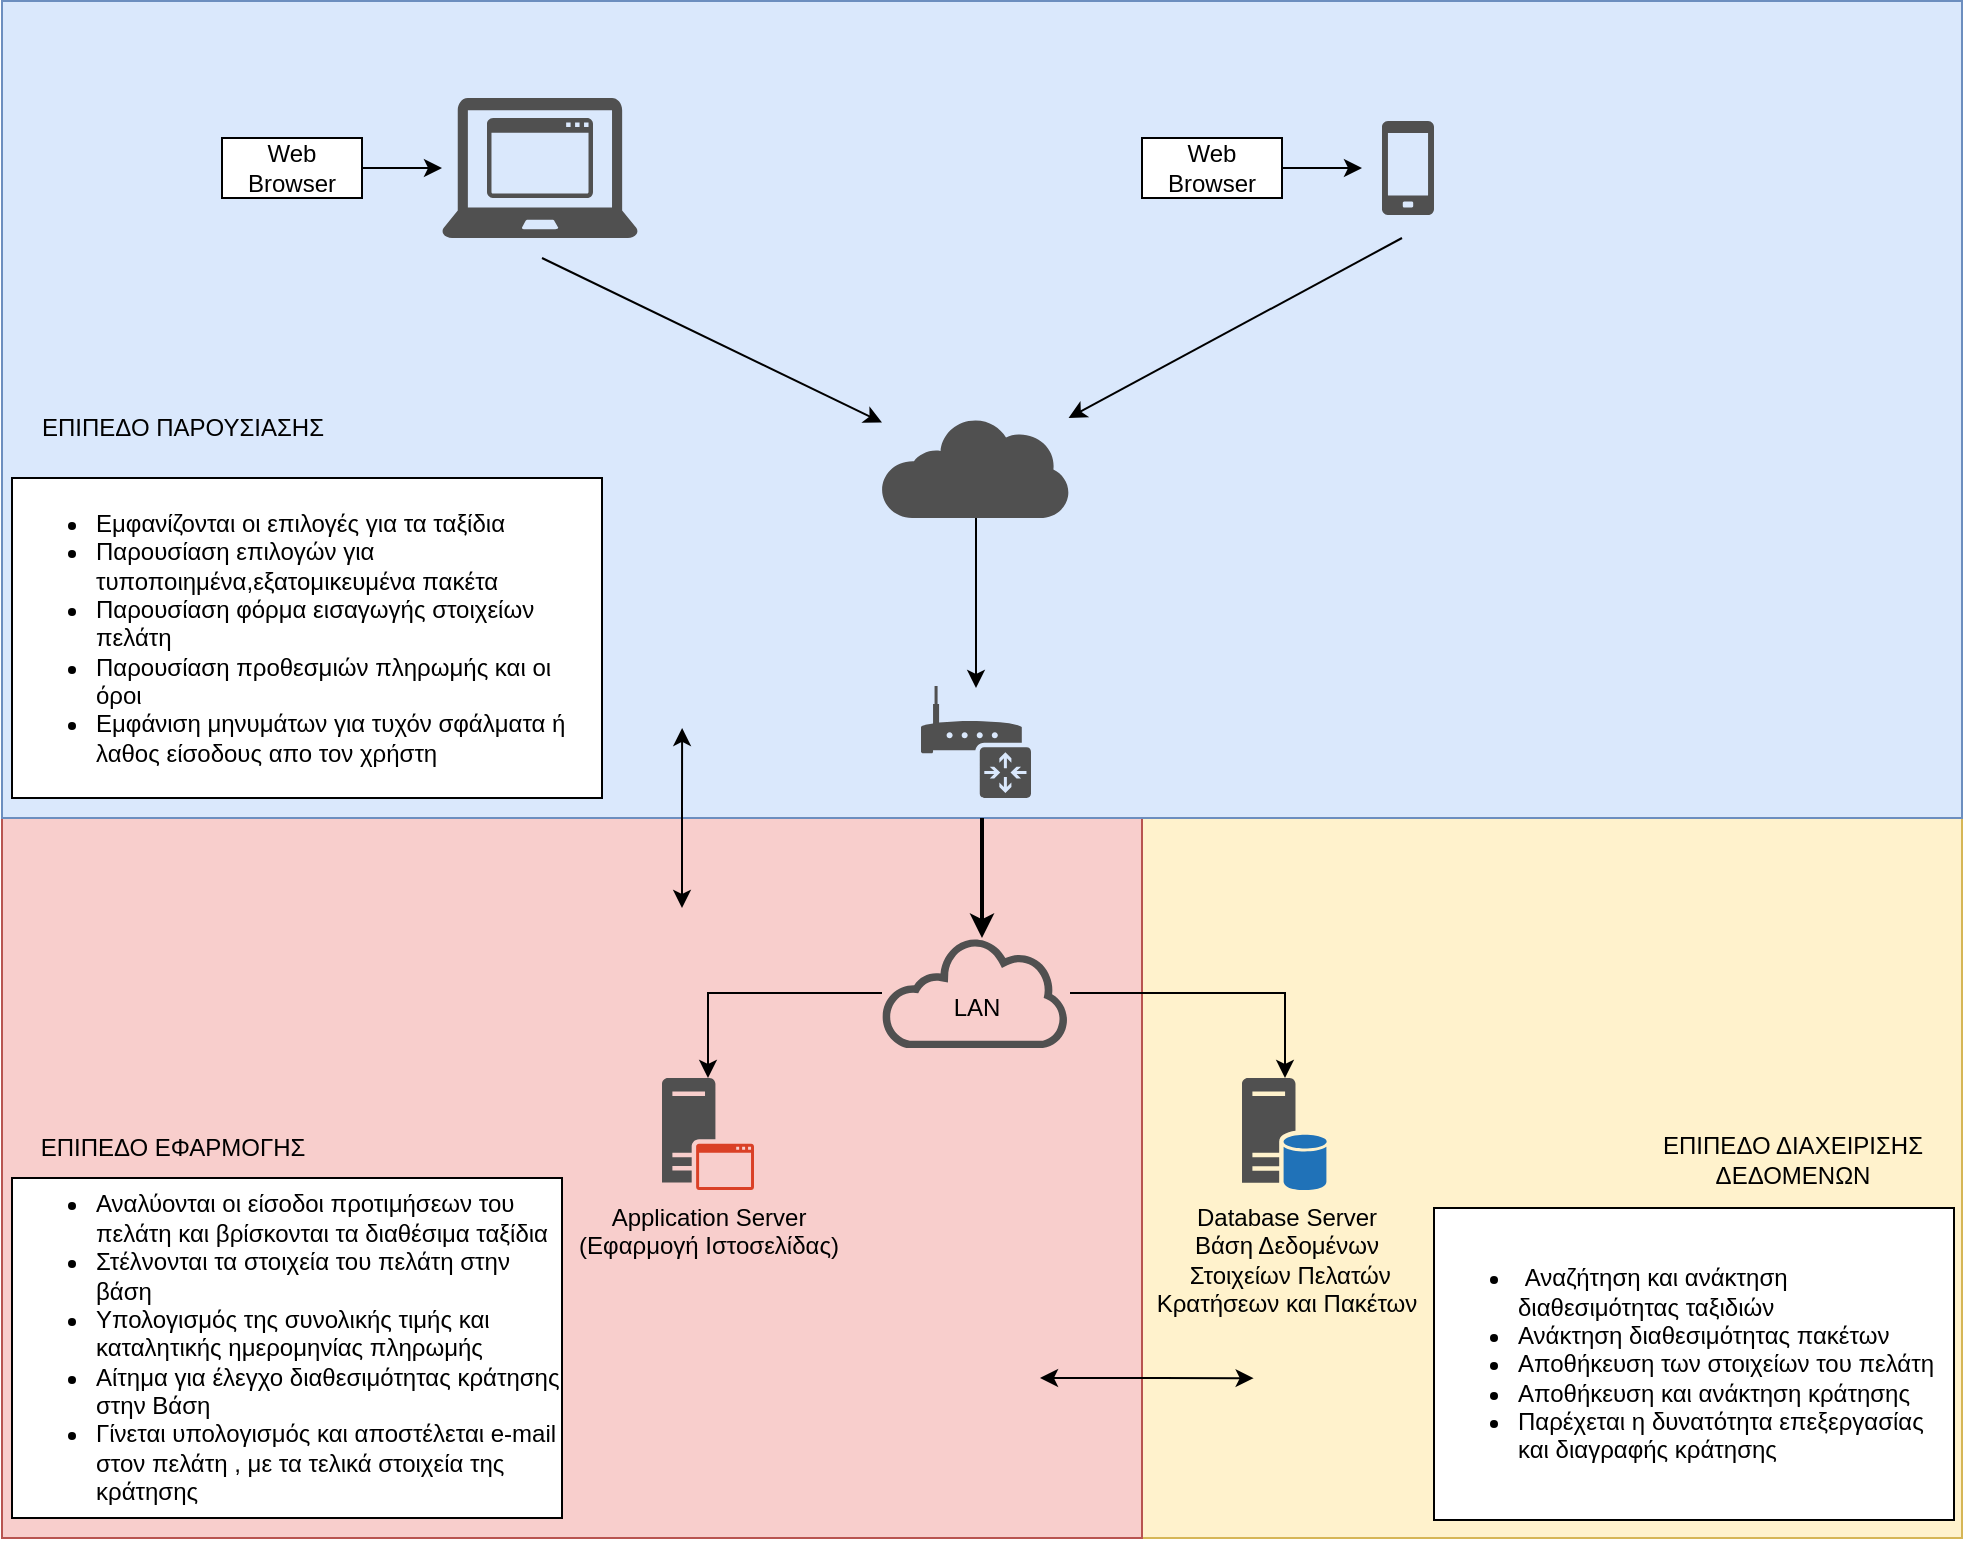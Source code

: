 <mxfile version="20.7.4" type="device"><diagram id="vkpB6A9pmWfQegCJOj0H" name="Page-1"><mxGraphModel dx="1502" dy="711" grid="1" gridSize="10" guides="1" tooltips="1" connect="1" arrows="1" fold="1" page="1" pageScale="1" pageWidth="1100" pageHeight="850" math="0" shadow="0"><root><mxCell id="0"/><mxCell id="1" parent="0"/><mxCell id="4_1V2-lweo6nQwTT0UMi-43" value="" style="rounded=0;whiteSpace=wrap;html=1;fillColor=#fff2cc;strokeColor=#d6b656;" parent="1" vertex="1"><mxGeometry x="570" y="410" width="410" height="360" as="geometry"/></mxCell><mxCell id="4_1V2-lweo6nQwTT0UMi-42" value="" style="rounded=0;whiteSpace=wrap;html=1;fillColor=#f8cecc;strokeColor=#b85450;" parent="1" vertex="1"><mxGeometry y="410" width="570" height="360" as="geometry"/></mxCell><mxCell id="4_1V2-lweo6nQwTT0UMi-41" value="" style="rounded=0;whiteSpace=wrap;html=1;fillColor=#dae8fc;strokeColor=#6c8ebf;" parent="1" vertex="1"><mxGeometry y="1.5" width="980" height="408.5" as="geometry"/></mxCell><mxCell id="4_1V2-lweo6nQwTT0UMi-5" value="" style="sketch=0;pointerEvents=1;shadow=0;dashed=0;html=1;strokeColor=none;fillColor=#505050;labelPosition=center;verticalLabelPosition=bottom;verticalAlign=top;outlineConnect=0;align=center;shape=mxgraph.office.concepts.application_generic;" parent="1" vertex="1"><mxGeometry x="242.5" y="60" width="53" height="40" as="geometry"/></mxCell><mxCell id="4_1V2-lweo6nQwTT0UMi-6" value="" style="sketch=0;pointerEvents=1;shadow=0;dashed=0;html=1;strokeColor=none;fillColor=#505050;labelPosition=center;verticalLabelPosition=bottom;verticalAlign=top;outlineConnect=0;align=center;shape=mxgraph.office.devices.laptop;" parent="1" vertex="1"><mxGeometry x="220" y="50" width="98" height="70" as="geometry"/></mxCell><mxCell id="4_1V2-lweo6nQwTT0UMi-8" value="" style="sketch=0;pointerEvents=1;shadow=0;dashed=0;html=1;strokeColor=none;fillColor=#505050;labelPosition=center;verticalLabelPosition=bottom;verticalAlign=top;outlineConnect=0;align=center;shape=mxgraph.office.devices.cell_phone_generic;" parent="1" vertex="1"><mxGeometry x="690" y="61.5" width="26" height="47" as="geometry"/></mxCell><mxCell id="4_1V2-lweo6nQwTT0UMi-12" style="edgeStyle=orthogonalEdgeStyle;rounded=0;orthogonalLoop=1;jettySize=auto;html=1;exitX=1;exitY=0.5;exitDx=0;exitDy=0;" parent="1" source="4_1V2-lweo6nQwTT0UMi-10" target="4_1V2-lweo6nQwTT0UMi-6" edge="1"><mxGeometry relative="1" as="geometry"/></mxCell><mxCell id="4_1V2-lweo6nQwTT0UMi-10" value="Web Browser" style="rounded=0;whiteSpace=wrap;html=1;" parent="1" vertex="1"><mxGeometry x="110" y="70" width="70" height="30" as="geometry"/></mxCell><mxCell id="4_1V2-lweo6nQwTT0UMi-13" style="edgeStyle=orthogonalEdgeStyle;rounded=0;orthogonalLoop=1;jettySize=auto;html=1;exitX=1;exitY=0.5;exitDx=0;exitDy=0;" parent="1" source="4_1V2-lweo6nQwTT0UMi-14" edge="1"><mxGeometry relative="1" as="geometry"><mxPoint x="680.0" y="85" as="targetPoint"/></mxGeometry></mxCell><mxCell id="4_1V2-lweo6nQwTT0UMi-14" value="Web Browser" style="rounded=0;whiteSpace=wrap;html=1;" parent="1" vertex="1"><mxGeometry x="570" y="70" width="70" height="30" as="geometry"/></mxCell><mxCell id="4_1V2-lweo6nQwTT0UMi-17" value="&lt;ul&gt;&lt;li&gt;&lt;span style=&quot;background-color: initial;&quot;&gt;Εμφανίζονται οι επιλογές για τα ταξίδια&lt;/span&gt;&lt;/li&gt;&lt;li&gt;&lt;span style=&quot;background-color: initial;&quot;&gt;Παρουσίαση επιλογών&amp;nbsp;για τυποποιημένα,εξατομικευμένα πακέτα&lt;/span&gt;&lt;/li&gt;&lt;li&gt;Παρουσίαση φόρμα εισαγωγής στοιχείων πελάτη&lt;/li&gt;&lt;li&gt;&lt;span style=&quot;background-color: initial;&quot;&gt;Παρουσίαση&amp;nbsp;προθεσμιών πληρωμής και οι όροι&lt;/span&gt;&lt;/li&gt;&lt;li&gt;&lt;span style=&quot;background-color: initial;&quot;&gt;Εμφάνιση μηνυμάτων για τυχόν σφάλματα ή λαθος είσοδους απο τον χρήστη&lt;/span&gt;&lt;/li&gt;&lt;/ul&gt;" style="rounded=0;whiteSpace=wrap;html=1;align=left;" parent="1" vertex="1"><mxGeometry x="5" y="240" width="295" height="160" as="geometry"/></mxCell><mxCell id="4_1V2-lweo6nQwTT0UMi-1" value="ΕΠΙΠΕΔΟ ΠΑΡΟΥΣΙΑΣΗΣ" style="text;html=1;align=center;verticalAlign=middle;resizable=0;points=[];autosize=1;strokeColor=none;fillColor=none;" parent="1" vertex="1"><mxGeometry x="10" y="200" width="160" height="30" as="geometry"/></mxCell><mxCell id="4_1V2-lweo6nQwTT0UMi-27" style="edgeStyle=orthogonalEdgeStyle;rounded=0;orthogonalLoop=1;jettySize=auto;html=1;" parent="1" source="4_1V2-lweo6nQwTT0UMi-18" edge="1"><mxGeometry relative="1" as="geometry"><mxPoint x="487" y="345" as="targetPoint"/></mxGeometry></mxCell><mxCell id="4_1V2-lweo6nQwTT0UMi-18" value="" style="sketch=0;pointerEvents=1;shadow=0;dashed=0;html=1;strokeColor=none;fillColor=#505050;labelPosition=center;verticalLabelPosition=bottom;outlineConnect=0;verticalAlign=top;align=center;shape=mxgraph.office.clouds.private_cloud;" parent="1" vertex="1"><mxGeometry x="440" y="210" width="94" height="50" as="geometry"/></mxCell><mxCell id="4_1V2-lweo6nQwTT0UMi-19" value="" style="endArrow=classic;html=1;rounded=0;" parent="1" target="4_1V2-lweo6nQwTT0UMi-18" edge="1"><mxGeometry width="50" height="50" relative="1" as="geometry"><mxPoint x="270" y="130" as="sourcePoint"/><mxPoint x="420" y="190" as="targetPoint"/></mxGeometry></mxCell><mxCell id="4_1V2-lweo6nQwTT0UMi-20" value="" style="endArrow=classic;html=1;rounded=0;" parent="1" target="4_1V2-lweo6nQwTT0UMi-18" edge="1"><mxGeometry width="50" height="50" relative="1" as="geometry"><mxPoint x="700" y="120" as="sourcePoint"/><mxPoint x="450.0" y="224.217" as="targetPoint"/></mxGeometry></mxCell><mxCell id="4_1V2-lweo6nQwTT0UMi-34" style="edgeStyle=orthogonalEdgeStyle;rounded=0;orthogonalLoop=1;jettySize=auto;html=1;" parent="1" source="4_1V2-lweo6nQwTT0UMi-22" target="4_1V2-lweo6nQwTT0UMi-29" edge="1"><mxGeometry relative="1" as="geometry"/></mxCell><mxCell id="4_1V2-lweo6nQwTT0UMi-22" value="" style="sketch=0;pointerEvents=1;shadow=0;dashed=0;html=1;strokeColor=none;fillColor=#505050;labelPosition=center;verticalLabelPosition=bottom;outlineConnect=0;verticalAlign=top;align=center;shape=mxgraph.office.clouds.cloud;" parent="1" vertex="1"><mxGeometry x="440" y="470" width="94" height="55" as="geometry"/></mxCell><mxCell id="4_1V2-lweo6nQwTT0UMi-38" style="edgeStyle=orthogonalEdgeStyle;rounded=0;orthogonalLoop=1;jettySize=auto;html=1;" parent="1" source="4_1V2-lweo6nQwTT0UMi-22" target="4_1V2-lweo6nQwTT0UMi-35" edge="1"><mxGeometry relative="1" as="geometry"/></mxCell><mxCell id="4_1V2-lweo6nQwTT0UMi-23" value="LAN" style="text;html=1;align=center;verticalAlign=middle;resizable=0;points=[];autosize=1;strokeColor=none;fillColor=none;" parent="1" vertex="1"><mxGeometry x="462" y="490" width="50" height="30" as="geometry"/></mxCell><mxCell id="4_1V2-lweo6nQwTT0UMi-28" style="edgeStyle=orthogonalEdgeStyle;rounded=0;orthogonalLoop=1;jettySize=auto;html=1;strokeWidth=2;" parent="1" target="4_1V2-lweo6nQwTT0UMi-22" edge="1"><mxGeometry relative="1" as="geometry"><mxPoint x="490" y="410" as="sourcePoint"/><Array as="points"><mxPoint x="490" y="440"/><mxPoint x="490" y="440"/></Array></mxGeometry></mxCell><mxCell id="4_1V2-lweo6nQwTT0UMi-24" value="" style="sketch=0;pointerEvents=1;shadow=0;dashed=0;html=1;strokeColor=none;fillColor=#505050;labelPosition=center;verticalLabelPosition=bottom;verticalAlign=top;outlineConnect=0;align=center;shape=mxgraph.office.devices.router;" parent="1" vertex="1"><mxGeometry x="459.5" y="344" width="55" height="56" as="geometry"/></mxCell><mxCell id="4_1V2-lweo6nQwTT0UMi-29" value="Application Server&lt;br&gt;(Εφαρμογή Ιστοσελίδας)" style="sketch=0;pointerEvents=1;shadow=0;dashed=0;html=1;strokeColor=none;fillColor=#505050;labelPosition=center;verticalLabelPosition=bottom;verticalAlign=top;outlineConnect=0;align=center;shape=mxgraph.office.servers.application_server_orange;" parent="1" vertex="1"><mxGeometry x="330" y="540" width="46" height="56" as="geometry"/></mxCell><mxCell id="4_1V2-lweo6nQwTT0UMi-35" value="Database Server&lt;br&gt;Βάση Δεδομένων&lt;br&gt;&amp;nbsp;Στοιχείων Πελατών&lt;br&gt;Κρατήσεων και Πακέτων" style="sketch=0;pointerEvents=1;shadow=0;dashed=0;html=1;strokeColor=none;fillColor=#505050;labelPosition=center;verticalLabelPosition=bottom;verticalAlign=top;outlineConnect=0;align=center;shape=mxgraph.office.servers.database_server_blue;" parent="1" vertex="1"><mxGeometry x="620" y="540" width="43" height="56" as="geometry"/></mxCell><mxCell id="4_1V2-lweo6nQwTT0UMi-39" value="ΕΠΙΠΕΔΟ ΕΦΑΡΜΟΓΗΣ" style="text;html=1;align=center;verticalAlign=middle;resizable=0;points=[];autosize=1;strokeColor=none;fillColor=none;" parent="1" vertex="1"><mxGeometry x="5" y="560" width="160" height="30" as="geometry"/></mxCell><mxCell id="4_1V2-lweo6nQwTT0UMi-40" value="&lt;ul&gt;&lt;li&gt;Αναλύονται οι είσοδοι προτιμήσεων του πελάτη και βρίσκονται τα διαθέσιμα ταξίδια&lt;/li&gt;&lt;li&gt;Στέλνονται τα στοιχεία του πελάτη στην βάση&lt;/li&gt;&lt;li&gt;Υπολογισμός της συνολικής τιμής και καταλητικής ημερομηνίας πληρωμής&lt;/li&gt;&lt;li&gt;Αίτημα για έλεγχο διαθεσιμότητας κράτησης στην Βάση&lt;/li&gt;&lt;li&gt;Γίνεται υπολογισμός και αποστέλεται e-mail στον πελάτη , με τα τελικά στοιχεία της κράτησης&lt;/li&gt;&lt;/ul&gt;" style="rounded=0;whiteSpace=wrap;html=1;align=left;" parent="1" vertex="1"><mxGeometry x="5" y="590" width="275" height="170" as="geometry"/></mxCell><mxCell id="4_1V2-lweo6nQwTT0UMi-44" value="ΕΠΙΠΕΔΟ ΔΙΑΧΕΙΡΙΣΗΣ&lt;br&gt;ΔΕΔΟΜΕΝΩΝ" style="text;html=1;align=center;verticalAlign=middle;resizable=0;points=[];autosize=1;strokeColor=none;fillColor=none;" parent="1" vertex="1"><mxGeometry x="820" y="561" width="150" height="40" as="geometry"/></mxCell><mxCell id="4_1V2-lweo6nQwTT0UMi-45" value="&lt;ul&gt;&lt;li&gt;&amp;nbsp;Αναζήτηση και ανάκτηση διαθεσιμότητας ταξιδιών&lt;/li&gt;&lt;li&gt;Ανάκτηση διαθεσιμότητας πακέτων&lt;/li&gt;&lt;li&gt;Αποθήκευση των στοιχείων του πελάτη&lt;/li&gt;&lt;li&gt;Αποθήκευση και ανάκτηση κράτησης&lt;/li&gt;&lt;li&gt;Παρέχεται η δυνατότητα επεξεργασίας και διαγραφής κράτησης&lt;/li&gt;&lt;/ul&gt;" style="rounded=0;whiteSpace=wrap;html=1;align=left;" parent="1" vertex="1"><mxGeometry x="716" y="605" width="260" height="156" as="geometry"/></mxCell><mxCell id="rG6SQ_rffoQuEkzj3puz-2" value="" style="endArrow=classic;startArrow=classic;html=1;rounded=0;entryX=0.347;entryY=0.902;entryDx=0;entryDy=0;entryPerimeter=0;" parent="1" edge="1"><mxGeometry width="50" height="50" relative="1" as="geometry"><mxPoint x="340" y="455" as="sourcePoint"/><mxPoint x="340.06" y="364.967" as="targetPoint"/><Array as="points"><mxPoint x="340" y="405"/></Array></mxGeometry></mxCell><mxCell id="rG6SQ_rffoQuEkzj3puz-3" value="" style="endArrow=classic;startArrow=classic;html=1;rounded=0;entryX=0.163;entryY=0.778;entryDx=0;entryDy=0;entryPerimeter=0;" parent="1" edge="1"><mxGeometry width="50" height="50" relative="1" as="geometry"><mxPoint x="519" y="690" as="sourcePoint"/><mxPoint x="625.83" y="690.08" as="targetPoint"/><Array as="points"><mxPoint x="569" y="690"/><mxPoint x="579" y="690"/></Array></mxGeometry></mxCell></root></mxGraphModel></diagram></mxfile>